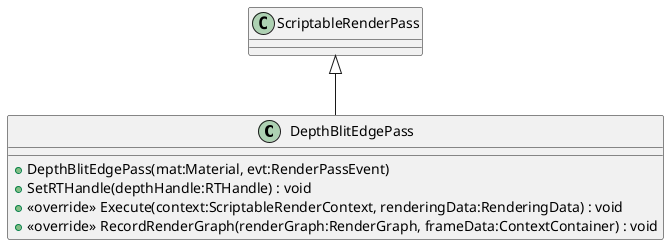 @startuml
class DepthBlitEdgePass {
    + DepthBlitEdgePass(mat:Material, evt:RenderPassEvent)
    + SetRTHandle(depthHandle:RTHandle) : void
    + <<override>> Execute(context:ScriptableRenderContext, renderingData:RenderingData) : void
    + <<override>> RecordRenderGraph(renderGraph:RenderGraph, frameData:ContextContainer) : void
}
ScriptableRenderPass <|-- DepthBlitEdgePass
@enduml
